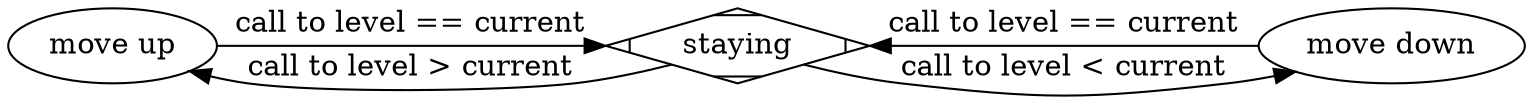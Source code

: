 digraph G {

  {rank=same "move up" staying "move down"}

  staying -> "move up"[label = "call to level > current"];
  staying -> "move down"[label = "call to level < current"];
  "move down" -> staying[label = "call to level == current"];
  "move up" -> staying[label = "call to level == current"];

  staying [shape=Mdiamond];
}
